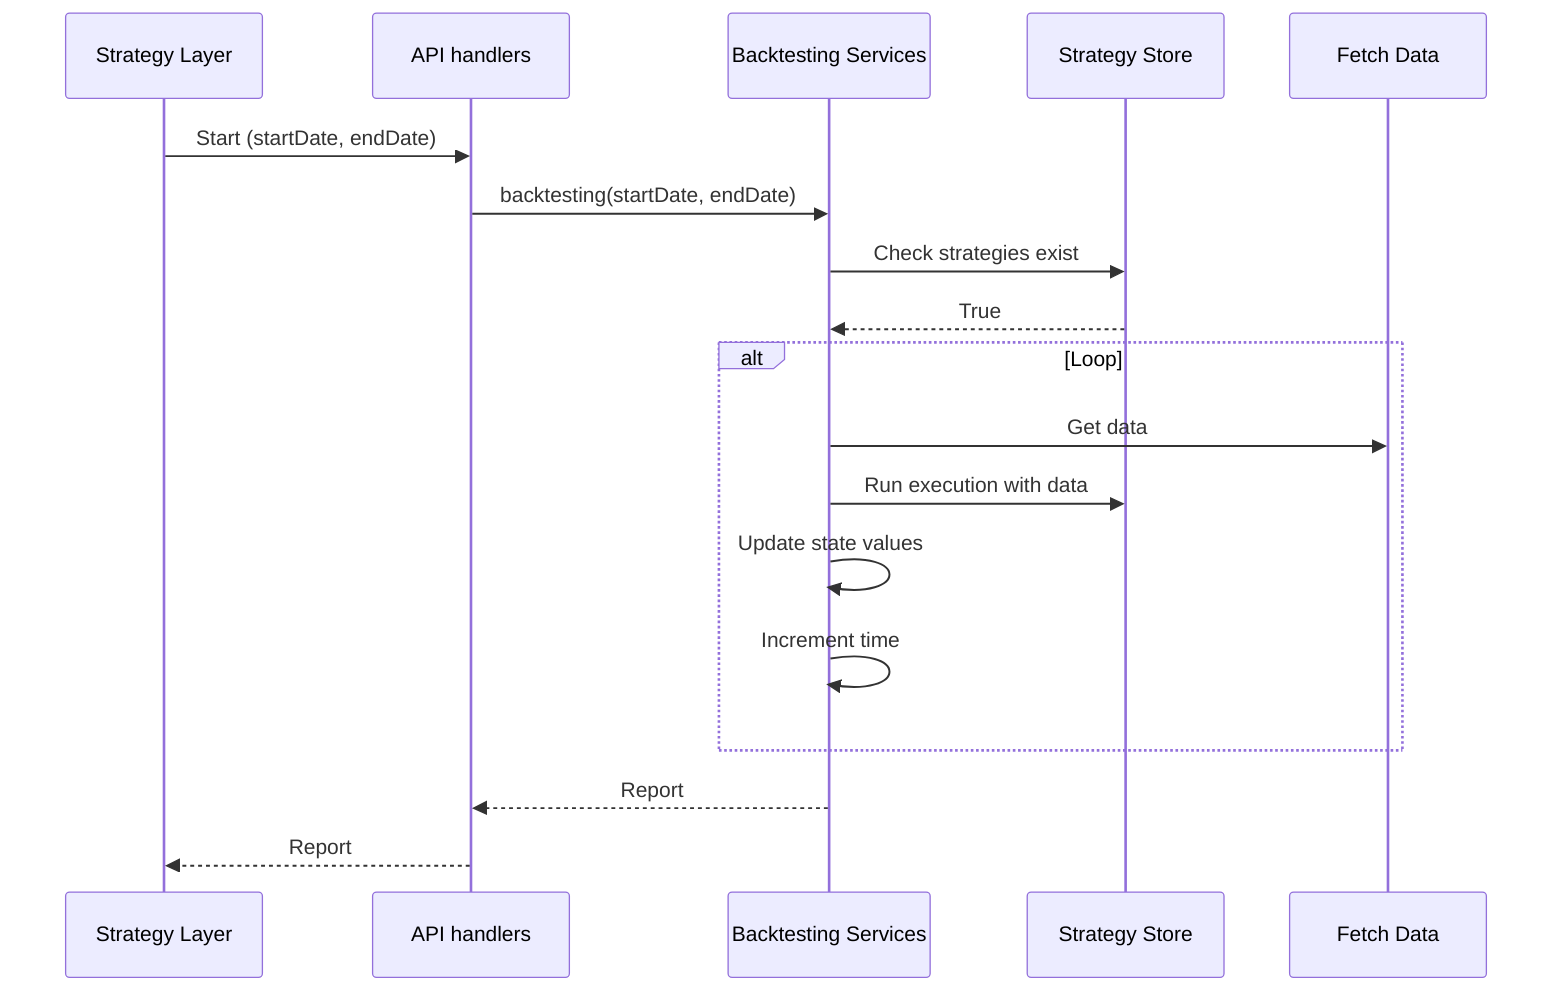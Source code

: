 sequenceDiagram
    participant strategy as Strategy Layer
    participant handlers as API handlers
    participant service as Backtesting Services
    participant store as Strategy Store
    participant fetch as Fetch Data

    strategy->>handlers: Start (startDate, endDate)
    handlers->>service: backtesting(startDate, endDate)
    service->>store: Check strategies exist
    store-->>service: True
    
    alt Loop
        service->>fetch: Get data
        service->>store: Run execution with data
        service->>service: Update state values
        service->>service: Increment time
    end

    service-->>handlers: Report
    handlers-->>strategy: Report